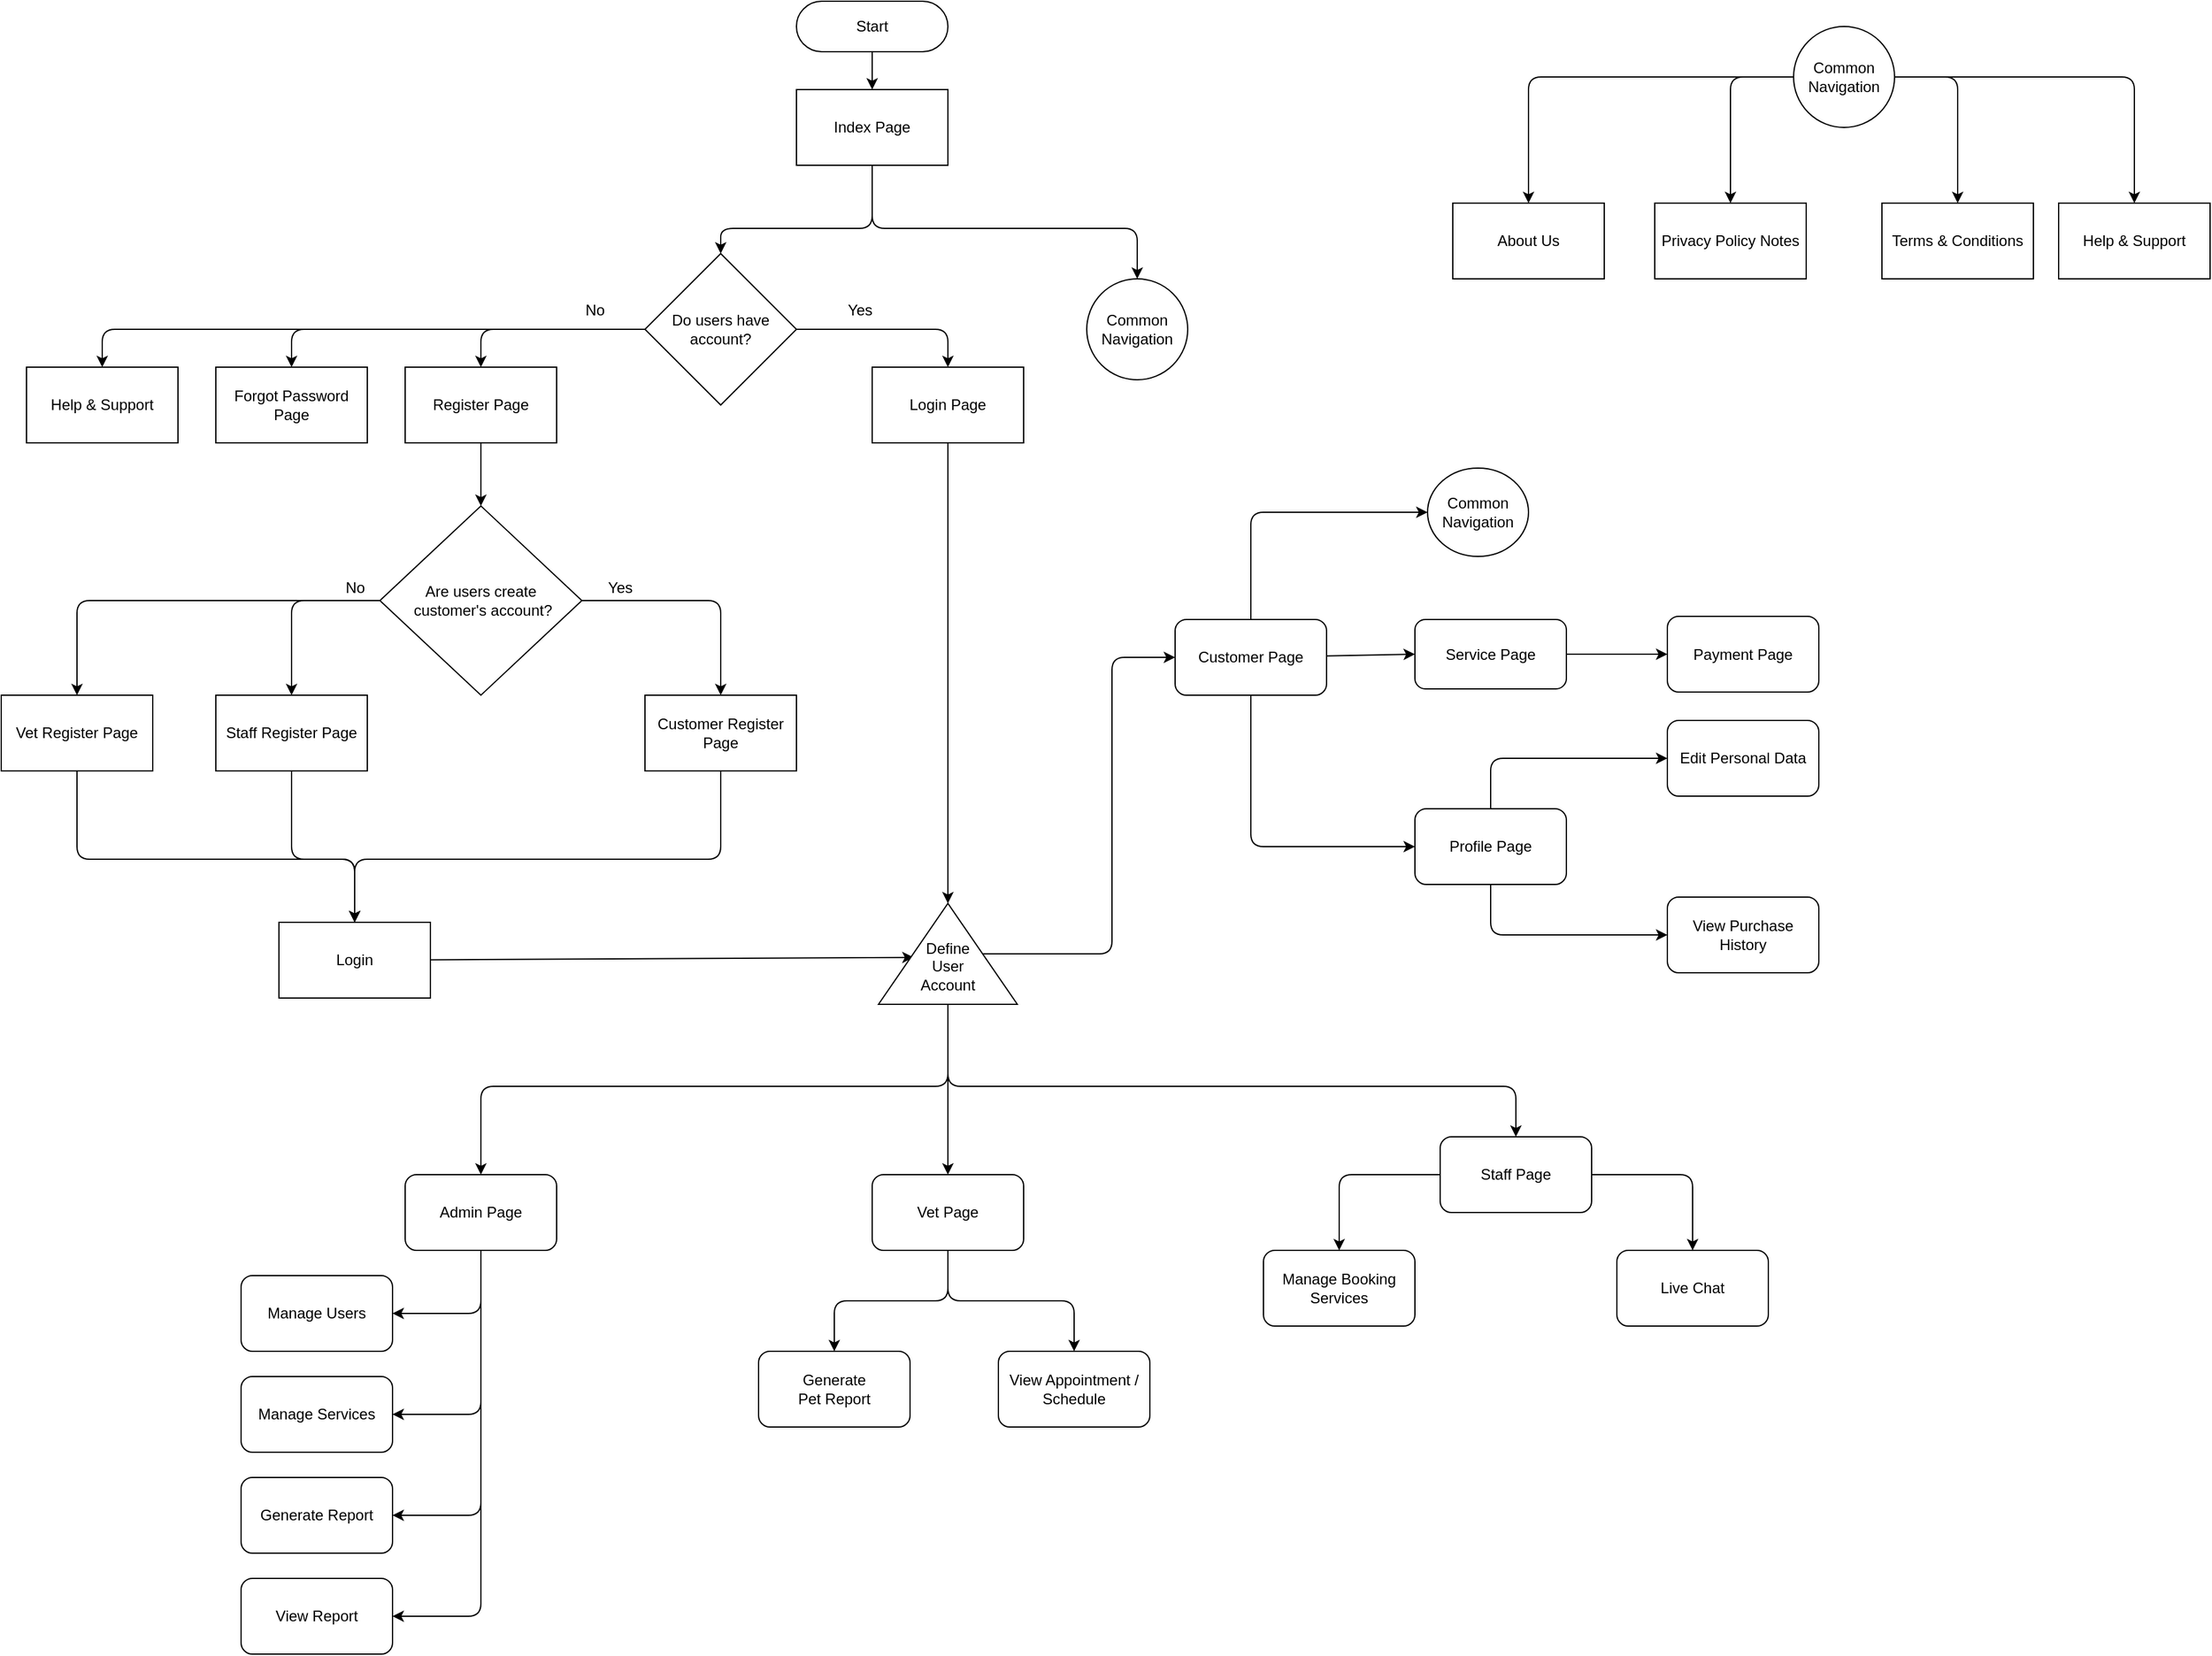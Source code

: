 <mxfile>
    <diagram id="dfRwHKBlENW-d8Ourb-T" name="Flowchart">
        <mxGraphModel dx="3530" dy="1420" grid="1" gridSize="10" guides="1" tooltips="1" connect="1" arrows="1" fold="1" page="1" pageScale="1" pageWidth="850" pageHeight="1100" math="0" shadow="0">
            <root>
                <mxCell id="0"/>
                <mxCell id="1" parent="0"/>
                <mxCell id="6" value="" style="edgeStyle=none;html=1;" parent="1" source="2" target="5" edge="1">
                    <mxGeometry relative="1" as="geometry"/>
                </mxCell>
                <mxCell id="2" value="Start" style="rounded=1;whiteSpace=wrap;html=1;arcSize=50;" parent="1" vertex="1">
                    <mxGeometry x="350" y="20" width="120" height="40" as="geometry"/>
                </mxCell>
                <mxCell id="8" value="" style="edgeStyle=none;html=1;" parent="1" source="5" target="7" edge="1">
                    <mxGeometry relative="1" as="geometry">
                        <Array as="points">
                            <mxPoint x="410" y="200"/>
                            <mxPoint x="620" y="200"/>
                        </Array>
                    </mxGeometry>
                </mxCell>
                <mxCell id="12" value="" style="edgeStyle=none;html=1;" parent="1" source="5" target="11" edge="1">
                    <mxGeometry relative="1" as="geometry">
                        <Array as="points">
                            <mxPoint x="410" y="200"/>
                            <mxPoint x="290" y="200"/>
                        </Array>
                    </mxGeometry>
                </mxCell>
                <mxCell id="5" value="Index Page" style="whiteSpace=wrap;html=1;rounded=1;arcSize=0;" parent="1" vertex="1">
                    <mxGeometry x="350" y="90" width="120" height="60" as="geometry"/>
                </mxCell>
                <mxCell id="7" value="Common Navigation" style="ellipse;whiteSpace=wrap;html=1;rounded=1;arcSize=0;" parent="1" vertex="1">
                    <mxGeometry x="580" y="240" width="80" height="80" as="geometry"/>
                </mxCell>
                <mxCell id="14" value="" style="edgeStyle=none;html=1;" parent="1" source="11" target="13" edge="1">
                    <mxGeometry relative="1" as="geometry">
                        <Array as="points">
                            <mxPoint x="-200" y="280"/>
                        </Array>
                    </mxGeometry>
                </mxCell>
                <mxCell id="16" value="" style="edgeStyle=none;html=1;" parent="1" source="11" target="15" edge="1">
                    <mxGeometry relative="1" as="geometry">
                        <Array as="points">
                            <mxPoint x="-50" y="280"/>
                        </Array>
                    </mxGeometry>
                </mxCell>
                <mxCell id="18" value="" style="edgeStyle=none;html=1;" parent="1" source="11" target="17" edge="1">
                    <mxGeometry relative="1" as="geometry">
                        <Array as="points">
                            <mxPoint x="100" y="280"/>
                        </Array>
                    </mxGeometry>
                </mxCell>
                <mxCell id="20" value="" style="edgeStyle=none;html=1;" parent="1" source="11" target="19" edge="1">
                    <mxGeometry relative="1" as="geometry">
                        <Array as="points">
                            <mxPoint x="470" y="280"/>
                        </Array>
                    </mxGeometry>
                </mxCell>
                <mxCell id="11" value="Do users have account?" style="rhombus;whiteSpace=wrap;html=1;rounded=1;arcSize=0;" parent="1" vertex="1">
                    <mxGeometry x="230" y="220" width="120" height="120" as="geometry"/>
                </mxCell>
                <mxCell id="13" value="Help &amp;amp; Support" style="whiteSpace=wrap;html=1;rounded=1;arcSize=0;" parent="1" vertex="1">
                    <mxGeometry x="-260" y="310" width="120" height="60" as="geometry"/>
                </mxCell>
                <mxCell id="15" value="Forgot Password Page" style="whiteSpace=wrap;html=1;rounded=1;arcSize=0;" parent="1" vertex="1">
                    <mxGeometry x="-110" y="310" width="120" height="60" as="geometry"/>
                </mxCell>
                <mxCell id="25" value="" style="edgeStyle=none;html=1;" parent="1" source="17" target="24" edge="1">
                    <mxGeometry relative="1" as="geometry"/>
                </mxCell>
                <mxCell id="17" value="Register Page" style="whiteSpace=wrap;html=1;rounded=1;arcSize=0;" parent="1" vertex="1">
                    <mxGeometry x="40" y="310" width="120" height="60" as="geometry"/>
                </mxCell>
                <mxCell id="43" value="" style="edgeStyle=none;html=1;entryX=1;entryY=0.5;entryDx=0;entryDy=0;" parent="1" source="19" target="46" edge="1">
                    <mxGeometry relative="1" as="geometry">
                        <mxPoint x="470" y="450" as="targetPoint"/>
                    </mxGeometry>
                </mxCell>
                <mxCell id="19" value="Login Page" style="whiteSpace=wrap;html=1;rounded=1;arcSize=0;" parent="1" vertex="1">
                    <mxGeometry x="410" y="310" width="120" height="60" as="geometry"/>
                </mxCell>
                <mxCell id="21" value="Yes" style="text;html=1;align=center;verticalAlign=middle;resizable=0;points=[];autosize=1;strokeColor=none;fillColor=none;" parent="1" vertex="1">
                    <mxGeometry x="380" y="250" width="40" height="30" as="geometry"/>
                </mxCell>
                <mxCell id="23" value="No" style="text;html=1;align=center;verticalAlign=middle;resizable=0;points=[];autosize=1;strokeColor=none;fillColor=none;" parent="1" vertex="1">
                    <mxGeometry x="170" y="250" width="40" height="30" as="geometry"/>
                </mxCell>
                <mxCell id="28" value="" style="edgeStyle=none;html=1;" parent="1" source="24" target="27" edge="1">
                    <mxGeometry relative="1" as="geometry">
                        <Array as="points">
                            <mxPoint x="-100" y="495"/>
                            <mxPoint x="-220" y="495"/>
                        </Array>
                    </mxGeometry>
                </mxCell>
                <mxCell id="30" value="" style="edgeStyle=none;html=1;" parent="1" source="24" target="29" edge="1">
                    <mxGeometry relative="1" as="geometry">
                        <Array as="points">
                            <mxPoint x="290" y="495"/>
                        </Array>
                    </mxGeometry>
                </mxCell>
                <mxCell id="32" value="" style="edgeStyle=none;html=1;" parent="1" source="24" target="31" edge="1">
                    <mxGeometry relative="1" as="geometry">
                        <Array as="points">
                            <mxPoint x="-50" y="495"/>
                        </Array>
                    </mxGeometry>
                </mxCell>
                <mxCell id="24" value="Are users create&lt;br&gt;&amp;nbsp;customer's account?" style="rhombus;whiteSpace=wrap;html=1;rounded=1;arcSize=0;" parent="1" vertex="1">
                    <mxGeometry x="20" y="420" width="160" height="150" as="geometry"/>
                </mxCell>
                <mxCell id="37" value="" style="edgeStyle=none;html=1;entryX=0.5;entryY=0;entryDx=0;entryDy=0;" parent="1" source="27" target="40" edge="1">
                    <mxGeometry relative="1" as="geometry">
                        <mxPoint x="40" y="780" as="targetPoint"/>
                        <Array as="points">
                            <mxPoint x="-220" y="700"/>
                            <mxPoint y="700"/>
                        </Array>
                    </mxGeometry>
                </mxCell>
                <mxCell id="27" value="Vet Register Page" style="whiteSpace=wrap;html=1;rounded=1;arcSize=0;" parent="1" vertex="1">
                    <mxGeometry x="-280" y="570" width="120" height="60" as="geometry"/>
                </mxCell>
                <mxCell id="38" style="edgeStyle=none;html=1;entryX=0.5;entryY=0;entryDx=0;entryDy=0;" parent="1" source="29" target="40" edge="1">
                    <mxGeometry relative="1" as="geometry">
                        <mxPoint x="-10" y="790" as="targetPoint"/>
                        <Array as="points">
                            <mxPoint x="290" y="700"/>
                            <mxPoint y="700"/>
                        </Array>
                    </mxGeometry>
                </mxCell>
                <mxCell id="29" value="Customer Register Page" style="whiteSpace=wrap;html=1;rounded=1;arcSize=0;" parent="1" vertex="1">
                    <mxGeometry x="230" y="570" width="120" height="60" as="geometry"/>
                </mxCell>
                <mxCell id="39" style="edgeStyle=none;html=1;" parent="1" source="31" target="40" edge="1">
                    <mxGeometry relative="1" as="geometry">
                        <mxPoint x="40" y="780" as="targetPoint"/>
                        <Array as="points">
                            <mxPoint x="-50" y="700"/>
                            <mxPoint y="700"/>
                        </Array>
                    </mxGeometry>
                </mxCell>
                <mxCell id="31" value="Staff Register Page" style="whiteSpace=wrap;html=1;rounded=1;arcSize=0;" parent="1" vertex="1">
                    <mxGeometry x="-110" y="570" width="120" height="60" as="geometry"/>
                </mxCell>
                <mxCell id="34" value="No" style="text;html=1;align=center;verticalAlign=middle;resizable=0;points=[];autosize=1;strokeColor=none;fillColor=none;" parent="1" vertex="1">
                    <mxGeometry x="-20" y="470" width="40" height="30" as="geometry"/>
                </mxCell>
                <mxCell id="35" value="Yes" style="text;html=1;align=center;verticalAlign=middle;resizable=0;points=[];autosize=1;strokeColor=none;fillColor=none;" parent="1" vertex="1">
                    <mxGeometry x="190" y="470" width="40" height="30" as="geometry"/>
                </mxCell>
                <mxCell id="48" style="edgeStyle=none;html=1;entryX=0.465;entryY=0.253;entryDx=0;entryDy=0;entryPerimeter=0;" parent="1" source="40" target="46" edge="1">
                    <mxGeometry relative="1" as="geometry">
                        <mxPoint x="440" y="770" as="targetPoint"/>
                    </mxGeometry>
                </mxCell>
                <mxCell id="40" value="Login" style="rounded=0;whiteSpace=wrap;html=1;" parent="1" vertex="1">
                    <mxGeometry x="-60" y="750" width="120" height="60" as="geometry"/>
                </mxCell>
                <mxCell id="64" value="" style="edgeStyle=none;html=1;" parent="1" source="46" target="63" edge="1">
                    <mxGeometry relative="1" as="geometry"/>
                </mxCell>
                <mxCell id="46" value="" style="triangle;whiteSpace=wrap;html=1;rotation=-90;" parent="1" vertex="1">
                    <mxGeometry x="430" y="720" width="80" height="110" as="geometry"/>
                </mxCell>
                <mxCell id="50" value="" style="edgeStyle=none;html=1;" parent="1" source="46" target="49" edge="1">
                    <mxGeometry relative="1" as="geometry">
                        <Array as="points">
                            <mxPoint x="600" y="775"/>
                            <mxPoint x="600" y="680"/>
                            <mxPoint x="600" y="540"/>
                        </Array>
                    </mxGeometry>
                </mxCell>
                <mxCell id="54" value="" style="edgeStyle=none;html=1;" parent="1" target="57" edge="1">
                    <mxGeometry relative="1" as="geometry">
                        <mxPoint x="470" y="815" as="sourcePoint"/>
                        <mxPoint x="470" y="840" as="targetPoint"/>
                        <Array as="points">
                            <mxPoint x="470" y="880"/>
                            <mxPoint x="180" y="880"/>
                            <mxPoint x="100" y="880"/>
                        </Array>
                    </mxGeometry>
                </mxCell>
                <mxCell id="79" style="edgeStyle=none;html=1;entryX=0.5;entryY=0;entryDx=0;entryDy=0;exitX=0;exitY=0.5;exitDx=0;exitDy=0;" parent="1" source="46" target="55" edge="1">
                    <mxGeometry relative="1" as="geometry">
                        <mxPoint x="470" y="820" as="sourcePoint"/>
                        <Array as="points">
                            <mxPoint x="470" y="880"/>
                            <mxPoint x="920" y="880"/>
                        </Array>
                    </mxGeometry>
                </mxCell>
                <mxCell id="47" value="Define User Account" style="text;strokeColor=none;align=center;fillColor=none;html=1;verticalAlign=middle;whiteSpace=wrap;rounded=0;" parent="1" vertex="1">
                    <mxGeometry x="440" y="760" width="60" height="50" as="geometry"/>
                </mxCell>
                <mxCell id="59" value="" style="edgeStyle=none;html=1;" parent="1" source="49" target="58" edge="1">
                    <mxGeometry relative="1" as="geometry">
                        <Array as="points">
                            <mxPoint x="710" y="465"/>
                            <mxPoint x="710" y="425"/>
                        </Array>
                    </mxGeometry>
                </mxCell>
                <mxCell id="69" value="" style="edgeStyle=none;html=1;entryX=0;entryY=0.5;entryDx=0;entryDy=0;" parent="1" source="49" target="68" edge="1">
                    <mxGeometry relative="1" as="geometry"/>
                </mxCell>
                <mxCell id="71" value="" style="edgeStyle=none;html=1;" parent="1" source="49" target="70" edge="1">
                    <mxGeometry relative="1" as="geometry">
                        <Array as="points">
                            <mxPoint x="710" y="690"/>
                        </Array>
                    </mxGeometry>
                </mxCell>
                <mxCell id="49" value="Customer Page" style="rounded=1;whiteSpace=wrap;html=1;" parent="1" vertex="1">
                    <mxGeometry x="650" y="510" width="120" height="60" as="geometry"/>
                </mxCell>
                <mxCell id="81" value="" style="edgeStyle=none;html=1;" parent="1" source="55" target="80" edge="1">
                    <mxGeometry relative="1" as="geometry">
                        <Array as="points">
                            <mxPoint x="1060" y="950"/>
                        </Array>
                    </mxGeometry>
                </mxCell>
                <mxCell id="83" value="" style="edgeStyle=none;html=1;" parent="1" source="55" target="82" edge="1">
                    <mxGeometry relative="1" as="geometry">
                        <Array as="points">
                            <mxPoint x="780" y="950"/>
                        </Array>
                    </mxGeometry>
                </mxCell>
                <mxCell id="55" value="Staff Page" style="rounded=1;whiteSpace=wrap;html=1;" parent="1" vertex="1">
                    <mxGeometry x="860" y="920" width="120" height="60" as="geometry"/>
                </mxCell>
                <mxCell id="89" value="" style="edgeStyle=none;html=1;" parent="1" source="57" target="88" edge="1">
                    <mxGeometry relative="1" as="geometry">
                        <Array as="points">
                            <mxPoint x="100" y="1060"/>
                        </Array>
                    </mxGeometry>
                </mxCell>
                <mxCell id="91" value="" style="edgeStyle=none;html=1;" parent="1" source="57" target="90" edge="1">
                    <mxGeometry relative="1" as="geometry">
                        <Array as="points">
                            <mxPoint x="100" y="1070"/>
                            <mxPoint x="100" y="1140"/>
                        </Array>
                    </mxGeometry>
                </mxCell>
                <mxCell id="93" value="" style="edgeStyle=none;html=1;" parent="1" source="57" target="92" edge="1">
                    <mxGeometry relative="1" as="geometry">
                        <Array as="points">
                            <mxPoint x="100" y="1220"/>
                        </Array>
                    </mxGeometry>
                </mxCell>
                <mxCell id="95" value="" style="edgeStyle=none;html=1;" parent="1" source="57" target="94" edge="1">
                    <mxGeometry relative="1" as="geometry">
                        <Array as="points">
                            <mxPoint x="100" y="1300"/>
                        </Array>
                    </mxGeometry>
                </mxCell>
                <mxCell id="57" value="Admin Page" style="rounded=1;whiteSpace=wrap;html=1;" parent="1" vertex="1">
                    <mxGeometry x="40" y="950" width="120" height="60" as="geometry"/>
                </mxCell>
                <mxCell id="58" value="Common Navigation" style="ellipse;whiteSpace=wrap;html=1;rounded=1;" parent="1" vertex="1">
                    <mxGeometry x="850" y="390" width="80" height="70" as="geometry"/>
                </mxCell>
                <mxCell id="85" value="" style="edgeStyle=none;html=1;" parent="1" source="63" target="84" edge="1">
                    <mxGeometry relative="1" as="geometry">
                        <Array as="points">
                            <mxPoint x="470" y="1050"/>
                            <mxPoint x="380" y="1050"/>
                        </Array>
                    </mxGeometry>
                </mxCell>
                <mxCell id="87" value="" style="edgeStyle=none;html=1;" parent="1" source="63" target="86" edge="1">
                    <mxGeometry relative="1" as="geometry">
                        <Array as="points">
                            <mxPoint x="470" y="1050"/>
                            <mxPoint x="570" y="1050"/>
                        </Array>
                    </mxGeometry>
                </mxCell>
                <mxCell id="63" value="Vet Page" style="rounded=1;whiteSpace=wrap;html=1;" parent="1" vertex="1">
                    <mxGeometry x="410" y="950" width="120" height="60" as="geometry"/>
                </mxCell>
                <mxCell id="74" value="" style="edgeStyle=none;html=1;" parent="1" source="68" target="73" edge="1">
                    <mxGeometry relative="1" as="geometry"/>
                </mxCell>
                <mxCell id="68" value="Service Page" style="whiteSpace=wrap;html=1;rounded=1;" parent="1" vertex="1">
                    <mxGeometry x="840" y="510" width="120" height="55" as="geometry"/>
                </mxCell>
                <mxCell id="76" value="" style="edgeStyle=none;html=1;" parent="1" source="70" target="75" edge="1">
                    <mxGeometry relative="1" as="geometry">
                        <Array as="points">
                            <mxPoint x="900" y="620"/>
                        </Array>
                    </mxGeometry>
                </mxCell>
                <mxCell id="78" value="" style="edgeStyle=none;html=1;" parent="1" source="70" target="77" edge="1">
                    <mxGeometry relative="1" as="geometry">
                        <Array as="points">
                            <mxPoint x="900" y="760"/>
                        </Array>
                    </mxGeometry>
                </mxCell>
                <mxCell id="70" value="Profile Page" style="rounded=1;whiteSpace=wrap;html=1;" parent="1" vertex="1">
                    <mxGeometry x="840" y="660" width="120" height="60" as="geometry"/>
                </mxCell>
                <mxCell id="73" value="Payment Page" style="whiteSpace=wrap;html=1;rounded=1;" parent="1" vertex="1">
                    <mxGeometry x="1040" y="507.5" width="120" height="60" as="geometry"/>
                </mxCell>
                <mxCell id="75" value="Edit Personal Data" style="whiteSpace=wrap;html=1;rounded=1;" parent="1" vertex="1">
                    <mxGeometry x="1040" y="590" width="120" height="60" as="geometry"/>
                </mxCell>
                <mxCell id="77" value="View Purchase History" style="whiteSpace=wrap;html=1;rounded=1;" parent="1" vertex="1">
                    <mxGeometry x="1040" y="730" width="120" height="60" as="geometry"/>
                </mxCell>
                <mxCell id="80" value="Live Chat" style="whiteSpace=wrap;html=1;rounded=1;" parent="1" vertex="1">
                    <mxGeometry x="1000" y="1010" width="120" height="60" as="geometry"/>
                </mxCell>
                <mxCell id="82" value="Manage Booking Services" style="whiteSpace=wrap;html=1;rounded=1;" parent="1" vertex="1">
                    <mxGeometry x="720" y="1010" width="120" height="60" as="geometry"/>
                </mxCell>
                <mxCell id="84" value="Generate &lt;br&gt;Pet Report" style="rounded=1;whiteSpace=wrap;html=1;" parent="1" vertex="1">
                    <mxGeometry x="320" y="1090" width="120" height="60" as="geometry"/>
                </mxCell>
                <mxCell id="86" value="View Appointment / Schedule" style="rounded=1;whiteSpace=wrap;html=1;" parent="1" vertex="1">
                    <mxGeometry x="510" y="1090" width="120" height="60" as="geometry"/>
                </mxCell>
                <mxCell id="88" value="Manage Users" style="rounded=1;whiteSpace=wrap;html=1;" parent="1" vertex="1">
                    <mxGeometry x="-90" y="1030" width="120" height="60" as="geometry"/>
                </mxCell>
                <mxCell id="90" value="Manage Services" style="rounded=1;whiteSpace=wrap;html=1;" parent="1" vertex="1">
                    <mxGeometry x="-90" y="1110" width="120" height="60" as="geometry"/>
                </mxCell>
                <mxCell id="92" value="Generate Report" style="rounded=1;whiteSpace=wrap;html=1;" parent="1" vertex="1">
                    <mxGeometry x="-90" y="1190" width="120" height="60" as="geometry"/>
                </mxCell>
                <mxCell id="94" value="View Report" style="rounded=1;whiteSpace=wrap;html=1;" parent="1" vertex="1">
                    <mxGeometry x="-90" y="1270" width="120" height="60" as="geometry"/>
                </mxCell>
                <mxCell id="98" value="" style="edgeStyle=none;html=1;" parent="1" source="96" target="97" edge="1">
                    <mxGeometry relative="1" as="geometry">
                        <Array as="points">
                            <mxPoint x="930" y="80"/>
                        </Array>
                    </mxGeometry>
                </mxCell>
                <mxCell id="100" value="" style="edgeStyle=none;html=1;" parent="1" source="96" target="99" edge="1">
                    <mxGeometry relative="1" as="geometry">
                        <Array as="points">
                            <mxPoint x="1090" y="80"/>
                        </Array>
                    </mxGeometry>
                </mxCell>
                <mxCell id="102" value="" style="edgeStyle=none;html=1;" parent="1" source="96" target="101" edge="1">
                    <mxGeometry relative="1" as="geometry">
                        <Array as="points">
                            <mxPoint x="1270" y="80"/>
                        </Array>
                    </mxGeometry>
                </mxCell>
                <mxCell id="104" style="edgeStyle=none;html=1;" parent="1" source="96" target="103" edge="1">
                    <mxGeometry relative="1" as="geometry">
                        <Array as="points">
                            <mxPoint x="1410" y="80"/>
                        </Array>
                    </mxGeometry>
                </mxCell>
                <mxCell id="96" value="Common Navigation" style="ellipse;whiteSpace=wrap;html=1;rounded=1;arcSize=0;" parent="1" vertex="1">
                    <mxGeometry x="1140" y="40" width="80" height="80" as="geometry"/>
                </mxCell>
                <mxCell id="97" value="About Us" style="whiteSpace=wrap;html=1;rounded=1;arcSize=0;" parent="1" vertex="1">
                    <mxGeometry x="870" y="180" width="120" height="60" as="geometry"/>
                </mxCell>
                <mxCell id="99" value="Privacy Policy Notes" style="whiteSpace=wrap;html=1;rounded=1;arcSize=0;" parent="1" vertex="1">
                    <mxGeometry x="1030" y="180" width="120" height="60" as="geometry"/>
                </mxCell>
                <mxCell id="101" value="Terms &amp;amp; Conditions" style="whiteSpace=wrap;html=1;rounded=1;arcSize=0;" parent="1" vertex="1">
                    <mxGeometry x="1210" y="180" width="120" height="60" as="geometry"/>
                </mxCell>
                <mxCell id="103" value="Help &amp;amp; Support" style="whiteSpace=wrap;html=1;rounded=1;arcSize=0;" parent="1" vertex="1">
                    <mxGeometry x="1350" y="180" width="120" height="60" as="geometry"/>
                </mxCell>
            </root>
        </mxGraphModel>
    </diagram>
    <diagram id="sxP8gLV8SdDi6zoHPwCK" name="Context">
        <mxGraphModel dx="1072" dy="568" grid="1" gridSize="10" guides="1" tooltips="1" connect="1" arrows="1" fold="1" page="1" pageScale="1" pageWidth="850" pageHeight="1100" math="0" shadow="0">
            <root>
                <mxCell id="0"/>
                <mxCell id="1" parent="0"/>
                <mxCell id="nbvv53JqQBvV2zdYqyN5-1" value="Staff" style="shape=cube;whiteSpace=wrap;html=1;boundedLbl=1;backgroundOutline=1;darkOpacity=0.05;darkOpacity2=0.1;" parent="1" vertex="1">
                    <mxGeometry x="60" y="80" width="120" height="80" as="geometry"/>
                </mxCell>
                <mxCell id="nbvv53JqQBvV2zdYqyN5-2" value="Vet" style="shape=cube;whiteSpace=wrap;html=1;boundedLbl=1;backgroundOutline=1;darkOpacity=0.05;darkOpacity2=0.1;" parent="1" vertex="1">
                    <mxGeometry x="660" y="80" width="120" height="80" as="geometry"/>
                </mxCell>
                <mxCell id="nbvv53JqQBvV2zdYqyN5-3" value="Admin" style="shape=cube;whiteSpace=wrap;html=1;boundedLbl=1;backgroundOutline=1;darkOpacity=0.05;darkOpacity2=0.1;" parent="1" vertex="1">
                    <mxGeometry x="60" y="960" width="120" height="80" as="geometry"/>
                </mxCell>
                <mxCell id="nbvv53JqQBvV2zdYqyN5-4" value="Customer" style="shape=cube;whiteSpace=wrap;html=1;boundedLbl=1;backgroundOutline=1;darkOpacity=0.05;darkOpacity2=0.1;" parent="1" vertex="1">
                    <mxGeometry x="660" y="960" width="120" height="80" as="geometry"/>
                </mxCell>
                <mxCell id="z8S0PINUSayo5l5yGghQ-1" style="edgeStyle=none;html=1;entryX=1.011;entryY=0.521;entryDx=0;entryDy=0;entryPerimeter=0;" parent="1" target="nbvv53JqQBvV2zdYqyN5-1" edge="1">
                    <mxGeometry relative="1" as="geometry">
                        <mxPoint x="400" y="480" as="sourcePoint"/>
                        <Array as="points">
                            <mxPoint x="400" y="122"/>
                        </Array>
                    </mxGeometry>
                </mxCell>
                <mxCell id="nbvv53JqQBvV2zdYqyN5-11" value="0 " style="swimlane;fontStyle=0;childLayout=stackLayout;horizontal=1;startSize=30;fillColor=none;horizontalStack=0;resizeParent=1;resizeParentMax=0;resizeLast=0;collapsible=1;marginBottom=0;rounded=1;fontSize=19;strokeWidth=1;swimlaneLine=1;" parent="1" vertex="1">
                    <mxGeometry x="365" y="488" width="120" height="124" as="geometry"/>
                </mxCell>
                <mxCell id="nbvv53JqQBvV2zdYqyN5-12" value="Pet &#10;Paradise" style="text;strokeColor=none;fillColor=none;align=center;verticalAlign=top;spacingLeft=4;spacingRight=4;overflow=hidden;rotatable=0;points=[[0,0.5],[1,0.5]];portConstraint=eastwest;rounded=1;fontSize=19;spacingTop=9;" parent="nbvv53JqQBvV2zdYqyN5-11" vertex="1">
                    <mxGeometry y="30" width="120" height="94" as="geometry"/>
                </mxCell>
                <mxCell id="z8S0PINUSayo5l5yGghQ-2" style="edgeStyle=none;html=1;entryX=-0.036;entryY=0.504;entryDx=0;entryDy=0;entryPerimeter=0;exitX=0.616;exitY=0.004;exitDx=0;exitDy=0;exitPerimeter=0;" parent="1" source="nbvv53JqQBvV2zdYqyN5-11" target="nbvv53JqQBvV2zdYqyN5-2" edge="1">
                    <mxGeometry relative="1" as="geometry">
                        <Array as="points">
                            <mxPoint x="440" y="120"/>
                        </Array>
                    </mxGeometry>
                </mxCell>
                <mxCell id="z8S0PINUSayo5l5yGghQ-4" style="edgeStyle=none;html=1;exitX=0.289;exitY=1;exitDx=0;exitDy=0;exitPerimeter=0;" parent="1" source="nbvv53JqQBvV2zdYqyN5-12" edge="1">
                    <mxGeometry relative="1" as="geometry">
                        <mxPoint x="180" y="1000" as="targetPoint"/>
                        <Array as="points">
                            <mxPoint x="400" y="1000"/>
                        </Array>
                    </mxGeometry>
                </mxCell>
                <mxCell id="z8S0PINUSayo5l5yGghQ-5" style="edgeStyle=none;html=1;exitX=0.619;exitY=1.01;exitDx=0;exitDy=0;exitPerimeter=0;" parent="1" source="nbvv53JqQBvV2zdYqyN5-12" target="nbvv53JqQBvV2zdYqyN5-4" edge="1">
                    <mxGeometry relative="1" as="geometry">
                        <Array as="points">
                            <mxPoint x="440" y="1000"/>
                        </Array>
                    </mxGeometry>
                </mxCell>
            </root>
        </mxGraphModel>
    </diagram>
    <diagram id="DLrKJscZAZKwBnd-ZPBI" name="DFD Level 0">
        <mxGraphModel dx="1072" dy="568" grid="1" gridSize="10" guides="1" tooltips="1" connect="1" arrows="1" fold="1" page="1" pageScale="1" pageWidth="850" pageHeight="1100" math="0" shadow="0">
            <root>
                <mxCell id="0"/>
                <mxCell id="1" parent="0"/>
                <mxCell id="PlBqiH2T50QsYlg5pfUO-1" value="Staff" style="shape=cube;whiteSpace=wrap;html=1;boundedLbl=1;backgroundOutline=1;darkOpacity=0.05;darkOpacity2=0.1;" parent="1" vertex="1">
                    <mxGeometry x="60" y="80" width="120" height="80" as="geometry"/>
                </mxCell>
                <mxCell id="F3L7_9jLRxaQP3qb-_Nk-1" value="Vet" style="shape=cube;whiteSpace=wrap;html=1;boundedLbl=1;backgroundOutline=1;darkOpacity=0.05;darkOpacity2=0.1;" parent="1" vertex="1">
                    <mxGeometry x="660" y="80" width="120" height="80" as="geometry"/>
                </mxCell>
                <mxCell id="6WyBJrS5jMgZEhp1_n-j-1" value="Admin" style="shape=cube;whiteSpace=wrap;html=1;boundedLbl=1;backgroundOutline=1;darkOpacity=0.05;darkOpacity2=0.1;" parent="1" vertex="1">
                    <mxGeometry x="60" y="960" width="120" height="80" as="geometry"/>
                </mxCell>
                <mxCell id="FY3pBU3A7UskD2fbEYl2-1" value="Customer" style="shape=cube;whiteSpace=wrap;html=1;boundedLbl=1;backgroundOutline=1;darkOpacity=0.05;darkOpacity2=0.1;" parent="1" vertex="1">
                    <mxGeometry x="660" y="960" width="120" height="80" as="geometry"/>
                </mxCell>
            </root>
        </mxGraphModel>
    </diagram>
    <diagram id="Mo1mHI0TGcMVST4XlRep" name="ERD">
        <mxGraphModel dx="1072" dy="568" grid="1" gridSize="10" guides="1" tooltips="1" connect="1" arrows="1" fold="1" page="1" pageScale="1" pageWidth="850" pageHeight="1100" math="0" shadow="0">
            <root>
                <mxCell id="0"/>
                <mxCell id="1" parent="0"/>
            </root>
        </mxGraphModel>
    </diagram>
</mxfile>